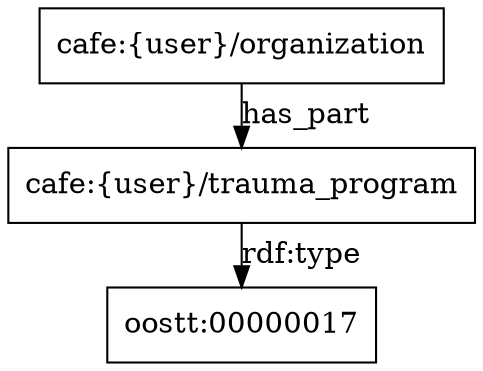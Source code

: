 digraph g { node [shape=rectangle];
graph [splines=true, nodesep=.5, ranksep=0, overlap=false];
"cafe:{user}/organization" -> "cafe:{user}/trauma_program" [label="has_part"]
"cafe:{user}/trauma_program" -> "oostt:00000017" [label="rdf:type"]
}